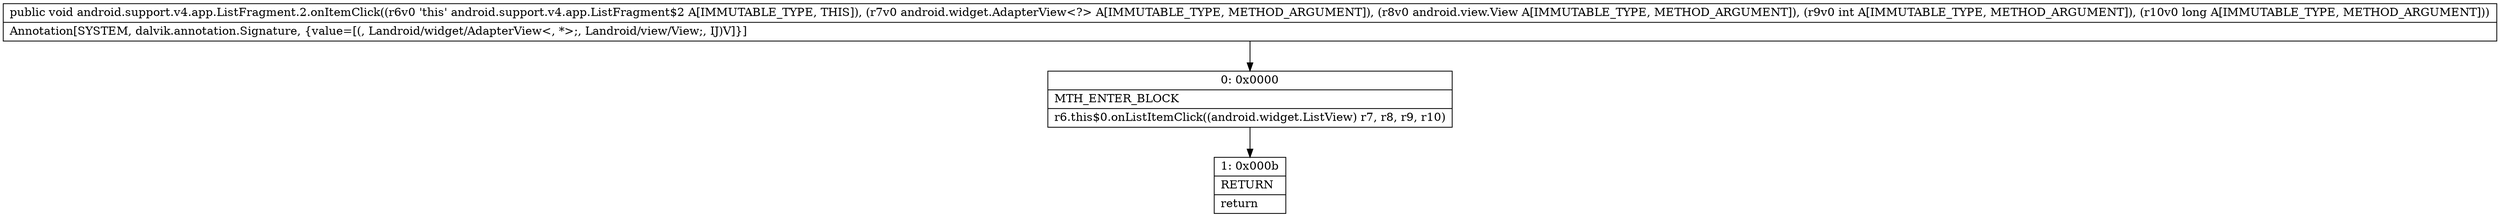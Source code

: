 digraph "CFG forandroid.support.v4.app.ListFragment.2.onItemClick(Landroid\/widget\/AdapterView;Landroid\/view\/View;IJ)V" {
Node_0 [shape=record,label="{0\:\ 0x0000|MTH_ENTER_BLOCK\l|r6.this$0.onListItemClick((android.widget.ListView) r7, r8, r9, r10)\l}"];
Node_1 [shape=record,label="{1\:\ 0x000b|RETURN\l|return\l}"];
MethodNode[shape=record,label="{public void android.support.v4.app.ListFragment.2.onItemClick((r6v0 'this' android.support.v4.app.ListFragment$2 A[IMMUTABLE_TYPE, THIS]), (r7v0 android.widget.AdapterView\<?\> A[IMMUTABLE_TYPE, METHOD_ARGUMENT]), (r8v0 android.view.View A[IMMUTABLE_TYPE, METHOD_ARGUMENT]), (r9v0 int A[IMMUTABLE_TYPE, METHOD_ARGUMENT]), (r10v0 long A[IMMUTABLE_TYPE, METHOD_ARGUMENT]))  | Annotation[SYSTEM, dalvik.annotation.Signature, \{value=[(, Landroid\/widget\/AdapterView\<, *\>;, Landroid\/view\/View;, IJ)V]\}]\l}"];
MethodNode -> Node_0;
Node_0 -> Node_1;
}

